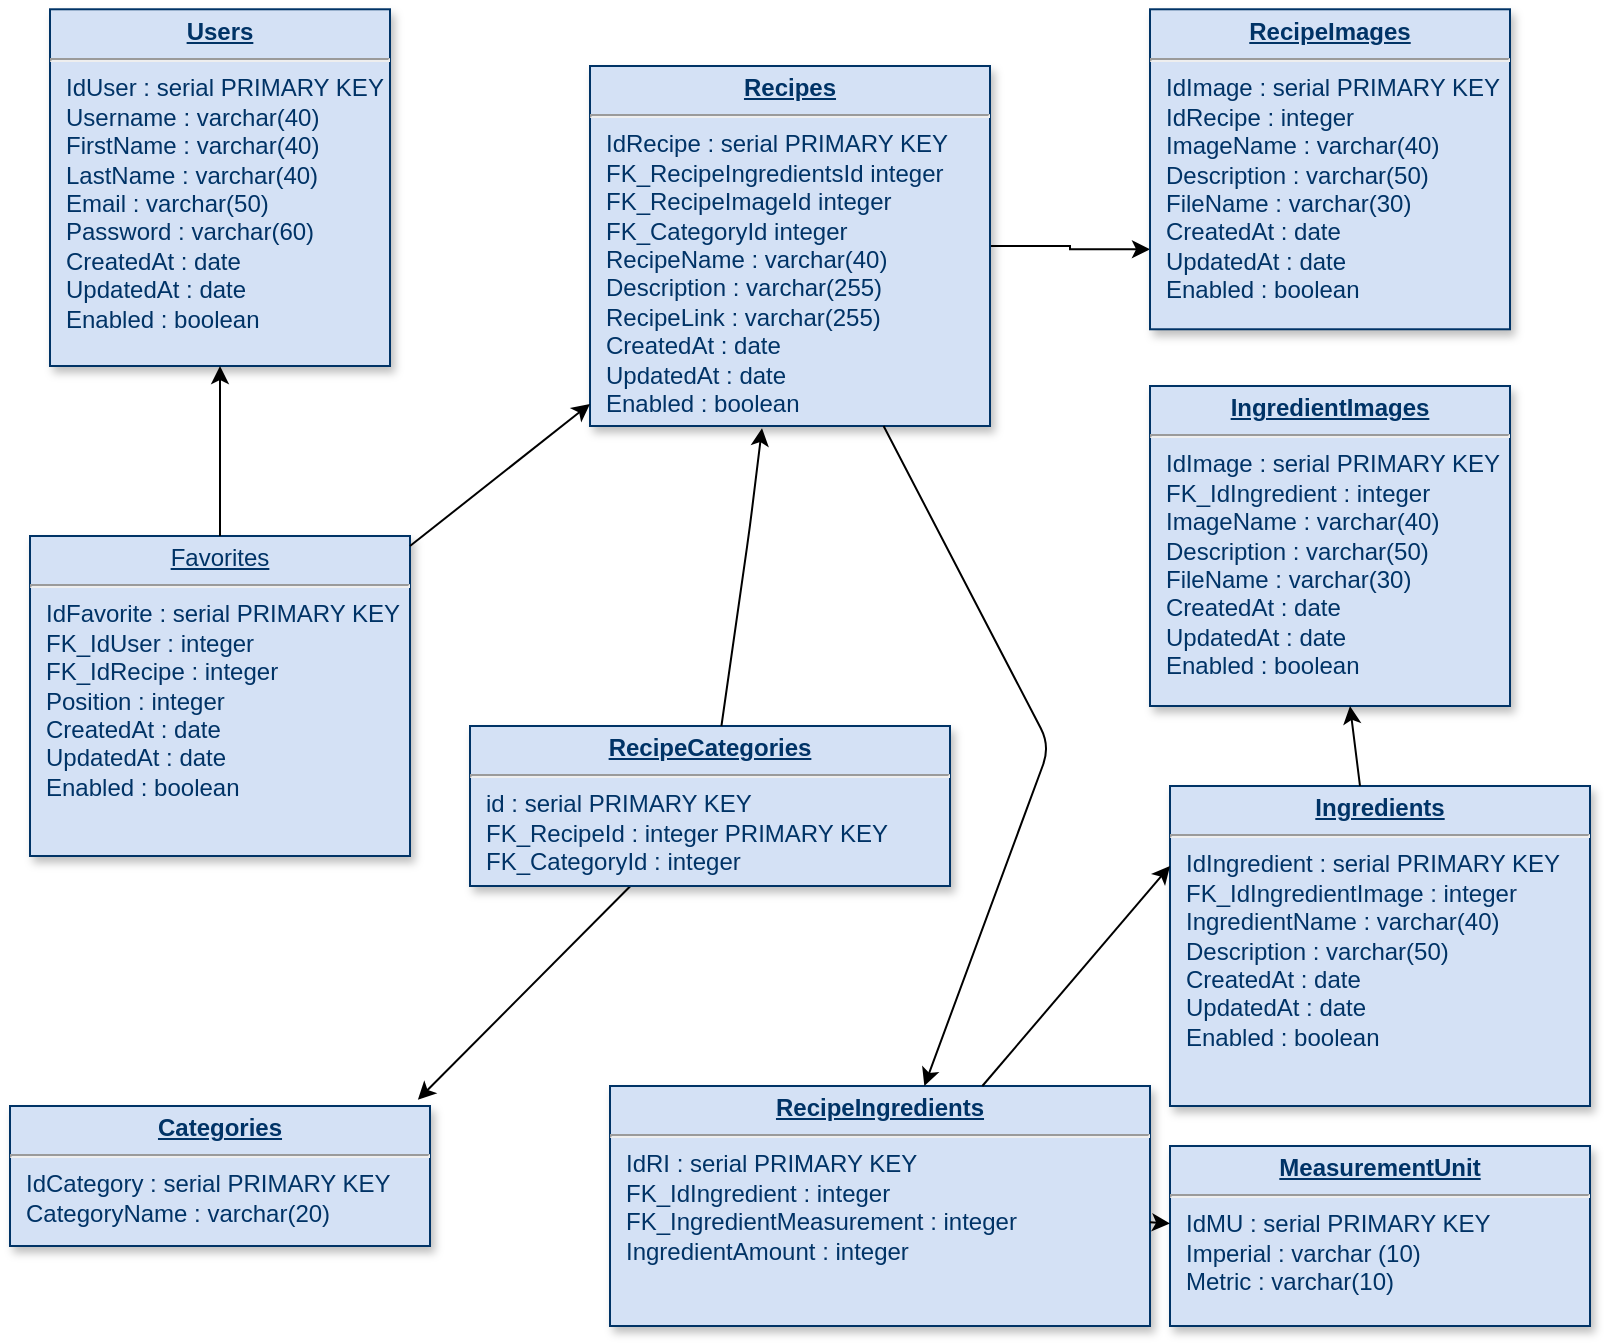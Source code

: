 <mxfile version="13.0.9" type="github">
  <diagram name="Page-1" id="efa7a0a1-bf9b-a30e-e6df-94a7791c09e9">
    <mxGraphModel dx="868" dy="470" grid="1" gridSize="10" guides="1" tooltips="1" connect="1" arrows="1" fold="1" page="1" pageScale="1" pageWidth="826" pageHeight="1169" background="#ffffff" math="0" shadow="0">
      <root>
        <mxCell id="0" />
        <mxCell id="1" parent="0" />
        <mxCell id="qRHJsKoWZS0zfLCG9A-T-116" style="edgeStyle=orthogonalEdgeStyle;rounded=0;orthogonalLoop=1;jettySize=auto;html=1;entryX=0;entryY=0.75;entryDx=0;entryDy=0;" parent="1" source="20" target="qRHJsKoWZS0zfLCG9A-T-115" edge="1">
          <mxGeometry relative="1" as="geometry" />
        </mxCell>
        <mxCell id="20" value="&lt;p style=&quot;margin: 0px ; margin-top: 4px ; text-align: center ; text-decoration: underline&quot;&gt;&lt;strong&gt;Recipes&lt;/strong&gt;&lt;/p&gt;&lt;hr&gt;&lt;p style=&quot;margin: 0px ; margin-left: 8px&quot;&gt;IdRecipe : serial PRIMARY KEY&lt;/p&gt;&lt;p style=&quot;margin: 0px ; margin-left: 8px&quot;&gt;FK_RecipeIngredientsId integer&lt;/p&gt;&lt;p style=&quot;margin: 0px ; margin-left: 8px&quot;&gt;FK_RecipeImageId integer&lt;/p&gt;&lt;p style=&quot;margin: 0px ; margin-left: 8px&quot;&gt;FK_CategoryId integer&lt;br&gt;&lt;/p&gt;&lt;p style=&quot;margin: 0px ; margin-left: 8px&quot;&gt;RecipeName : varchar(40)&lt;br&gt;&lt;/p&gt;&lt;p style=&quot;margin: 0px ; margin-left: 8px&quot;&gt;Description : varchar(255)&lt;/p&gt;&lt;p style=&quot;margin: 0px ; margin-left: 8px&quot;&gt;RecipeLink : varchar(255)&lt;br&gt;&lt;/p&gt;&lt;p style=&quot;margin: 0px ; margin-left: 8px&quot;&gt;CreatedAt : date&lt;br&gt;&lt;/p&gt;&lt;p style=&quot;margin: 0px ; margin-left: 8px&quot;&gt;UpdatedAt : date&lt;br&gt;&lt;/p&gt;&lt;p style=&quot;margin: 0px ; margin-left: 8px&quot;&gt;Enabled : boolean&lt;br&gt;&lt;/p&gt;" style="verticalAlign=top;align=left;overflow=fill;fontSize=12;fontFamily=Helvetica;html=1;strokeColor=#003366;shadow=1;fillColor=#D4E1F5;fontColor=#003366" parent="1" vertex="1">
          <mxGeometry x="310" y="50" width="200" height="180" as="geometry" />
        </mxCell>
        <mxCell id="21" value="&lt;p style=&quot;margin: 0px ; margin-top: 4px ; text-align: center ; text-decoration: underline&quot;&gt;Favorites&lt;/p&gt;&lt;hr&gt;&lt;p style=&quot;margin: 0px ; margin-left: 8px&quot;&gt;IdFavorite : serial PRIMARY KEY&lt;/p&gt;&lt;p style=&quot;margin: 0px ; margin-left: 8px&quot;&gt;FK_IdUser : integer&lt;br&gt;&lt;/p&gt;&lt;p style=&quot;margin: 0px ; margin-left: 8px&quot;&gt;FK_IdRecipe : integer&lt;/p&gt;&lt;p style=&quot;margin: 0px ; margin-left: 8px&quot;&gt;Position : integer&lt;br&gt;&lt;/p&gt;&lt;p style=&quot;margin: 0px ; margin-left: 8px&quot;&gt;CreatedAt : date&lt;br&gt;&lt;/p&gt;&lt;p style=&quot;margin: 0px ; margin-left: 8px&quot;&gt;UpdatedAt : date&lt;br&gt;&lt;/p&gt;&lt;p style=&quot;margin: 0px ; margin-left: 8px&quot;&gt;Enabled : boolean&lt;br&gt;&lt;/p&gt;" style="verticalAlign=top;align=left;overflow=fill;fontSize=12;fontFamily=Helvetica;html=1;strokeColor=#003366;shadow=1;fillColor=#D4E1F5;fontColor=#003366" parent="1" vertex="1">
          <mxGeometry x="30" y="285" width="190" height="160" as="geometry" />
        </mxCell>
        <mxCell id="25" value="&lt;p style=&quot;margin: 0px ; margin-top: 4px ; text-align: center ; text-decoration: underline&quot;&gt;&lt;strong&gt;Users&lt;/strong&gt;&lt;/p&gt;&lt;hr&gt;&lt;p style=&quot;margin: 0px ; margin-left: 8px&quot;&gt;IdUser : serial PRIMARY KEY&lt;br&gt;&lt;/p&gt;&lt;p style=&quot;margin: 0px ; margin-left: 8px&quot;&gt;Username : varchar(40)&lt;br&gt;&lt;/p&gt;&lt;p style=&quot;margin: 0px ; margin-left: 8px&quot;&gt;FirstName : varchar(40)&lt;br&gt;&lt;/p&gt;&lt;p style=&quot;margin: 0px ; margin-left: 8px&quot;&gt;LastName : varchar(40)&lt;br&gt;&lt;/p&gt;&lt;p style=&quot;margin: 0px ; margin-left: 8px&quot;&gt;Email : varchar(50)&lt;br&gt;&lt;/p&gt;&lt;p style=&quot;margin: 0px ; margin-left: 8px&quot;&gt;Password : varchar(60)&lt;br&gt;&lt;/p&gt;&lt;p style=&quot;margin: 0px ; margin-left: 8px&quot;&gt;CreatedAt : date&lt;br&gt;&lt;/p&gt;&lt;p style=&quot;margin: 0px ; margin-left: 8px&quot;&gt;UpdatedAt : date&lt;br&gt;&lt;/p&gt;&lt;p style=&quot;margin: 0px ; margin-left: 8px&quot;&gt;Enabled : boolean&lt;br&gt;&lt;/p&gt;" style="verticalAlign=top;align=left;overflow=fill;fontSize=12;fontFamily=Helvetica;html=1;strokeColor=#003366;shadow=1;fillColor=#D4E1F5;fontColor=#003366" parent="1" vertex="1">
          <mxGeometry x="40" y="21.64" width="170" height="178.36" as="geometry" />
        </mxCell>
        <mxCell id="qRHJsKoWZS0zfLCG9A-T-115" value="&lt;p style=&quot;margin: 0px ; margin-top: 4px ; text-align: center ; text-decoration: underline&quot;&gt;&lt;strong&gt;RecipeImages&lt;/strong&gt;&lt;/p&gt;&lt;hr&gt;&lt;p style=&quot;margin: 0px ; margin-left: 8px&quot;&gt;IdImage : serial PRIMARY KEY&lt;/p&gt;&lt;p style=&quot;margin: 0px ; margin-left: 8px&quot;&gt;IdRecipe : integer&lt;br&gt;&lt;/p&gt;&lt;p style=&quot;margin: 0px ; margin-left: 8px&quot;&gt;ImageName : varchar(40)&lt;br&gt;&lt;/p&gt;&lt;p style=&quot;margin: 0px ; margin-left: 8px&quot;&gt;Description : varchar(50)&lt;/p&gt;&lt;p style=&quot;margin: 0px ; margin-left: 8px&quot;&gt;FileName : varchar(30)&lt;/p&gt;&lt;p style=&quot;margin: 0px ; margin-left: 8px&quot;&gt;CreatedAt : date&lt;br&gt;&lt;/p&gt;&lt;p style=&quot;margin: 0px ; margin-left: 8px&quot;&gt;UpdatedAt : date&lt;br&gt;&lt;/p&gt;&lt;p style=&quot;margin: 0px ; margin-left: 8px&quot;&gt;Enabled : boolean&lt;br&gt;&lt;/p&gt;" style="verticalAlign=top;align=left;overflow=fill;fontSize=12;fontFamily=Helvetica;html=1;strokeColor=#003366;shadow=1;fillColor=#D4E1F5;fontColor=#003366" parent="1" vertex="1">
          <mxGeometry x="590" y="21.64" width="180" height="160" as="geometry" />
        </mxCell>
        <mxCell id="gcvE6ntHValmdrO8cjL_-103" value="&lt;p style=&quot;margin: 0px ; margin-top: 4px ; text-align: center ; text-decoration: underline&quot;&gt;&lt;strong&gt;RecipeIngredients&lt;/strong&gt;&lt;/p&gt;&lt;hr&gt;&lt;p style=&quot;margin: 0px ; margin-left: 8px&quot;&gt;IdRI : serial PRIMARY KEY&lt;/p&gt;&lt;p style=&quot;margin: 0px ; margin-left: 8px&quot;&gt;FK_IdIngredient : integer&lt;/p&gt;&lt;p style=&quot;margin: 0px ; margin-left: 8px&quot;&gt;FK_IngredientMeasurement : integer&lt;/p&gt;&lt;p style=&quot;margin: 0px ; margin-left: 8px&quot;&gt;IngredientAmount : integer&lt;br&gt;&lt;/p&gt;" style="verticalAlign=top;align=left;overflow=fill;fontSize=12;fontFamily=Helvetica;html=1;strokeColor=#003366;shadow=1;fillColor=#D4E1F5;fontColor=#003366" parent="1" vertex="1">
          <mxGeometry x="320" y="560" width="270" height="120" as="geometry" />
        </mxCell>
        <mxCell id="gcvE6ntHValmdrO8cjL_-104" value="&lt;p style=&quot;margin: 0px ; margin-top: 4px ; text-align: center ; text-decoration: underline&quot;&gt;&lt;strong&gt;Ingredients&lt;/strong&gt;&lt;/p&gt;&lt;hr&gt;&lt;p style=&quot;margin: 0px ; margin-left: 8px&quot;&gt;IdIngredient : serial PRIMARY KEY&lt;/p&gt;&lt;p style=&quot;margin: 0px ; margin-left: 8px&quot;&gt;FK_IdIngredientImage : integer&lt;br&gt;&lt;/p&gt;&lt;p style=&quot;margin: 0px ; margin-left: 8px&quot;&gt;IngredientName : varchar(40)&lt;br&gt;&lt;/p&gt;&lt;p style=&quot;margin: 0px ; margin-left: 8px&quot;&gt;Description : varchar(50)&lt;/p&gt;&lt;p style=&quot;margin: 0px ; margin-left: 8px&quot;&gt;CreatedAt : date&lt;br&gt;&lt;/p&gt;&lt;p style=&quot;margin: 0px ; margin-left: 8px&quot;&gt;UpdatedAt : date&lt;br&gt;&lt;/p&gt;&lt;p style=&quot;margin: 0px ; margin-left: 8px&quot;&gt;Enabled : boolean&lt;br&gt;&lt;/p&gt;" style="verticalAlign=top;align=left;overflow=fill;fontSize=12;fontFamily=Helvetica;html=1;strokeColor=#003366;shadow=1;fillColor=#D4E1F5;fontColor=#003366" parent="1" vertex="1">
          <mxGeometry x="600" y="410" width="210" height="160" as="geometry" />
        </mxCell>
        <mxCell id="gcvE6ntHValmdrO8cjL_-105" value="&lt;p style=&quot;margin: 0px ; margin-top: 4px ; text-align: center ; text-decoration: underline&quot;&gt;&lt;strong&gt;MeasurementUnit&lt;/strong&gt;&lt;/p&gt;&lt;hr&gt;&lt;p style=&quot;margin: 0px ; margin-left: 8px&quot;&gt;IdMU : serial PRIMARY KEY&lt;/p&gt;&lt;p style=&quot;margin: 0px ; margin-left: 8px&quot;&gt;Imperial : varchar (10)&lt;br&gt;&lt;/p&gt;&lt;p style=&quot;margin: 0px ; margin-left: 8px&quot;&gt;Metric : varchar(10)&lt;/p&gt;" style="verticalAlign=top;align=left;overflow=fill;fontSize=12;fontFamily=Helvetica;html=1;strokeColor=#003366;shadow=1;fillColor=#D4E1F5;fontColor=#003366" parent="1" vertex="1">
          <mxGeometry x="600" y="590" width="210" height="90" as="geometry" />
        </mxCell>
        <mxCell id="gcvE6ntHValmdrO8cjL_-108" value="" style="endArrow=classic;html=1;entryX=0;entryY=0.25;entryDx=0;entryDy=0;" parent="1" source="gcvE6ntHValmdrO8cjL_-103" target="gcvE6ntHValmdrO8cjL_-104" edge="1">
          <mxGeometry width="50" height="50" relative="1" as="geometry">
            <mxPoint x="380" y="440" as="sourcePoint" />
            <mxPoint x="430" y="390" as="targetPoint" />
            <Array as="points" />
          </mxGeometry>
        </mxCell>
        <mxCell id="gcvE6ntHValmdrO8cjL_-109" value="" style="endArrow=classic;html=1;" parent="1" source="gcvE6ntHValmdrO8cjL_-103" target="gcvE6ntHValmdrO8cjL_-105" edge="1">
          <mxGeometry width="50" height="50" relative="1" as="geometry">
            <mxPoint x="380" y="440" as="sourcePoint" />
            <mxPoint x="430" y="390" as="targetPoint" />
          </mxGeometry>
        </mxCell>
        <mxCell id="gcvE6ntHValmdrO8cjL_-110" value="&lt;p style=&quot;margin: 0px ; margin-top: 4px ; text-align: center ; text-decoration: underline&quot;&gt;&lt;strong&gt;IngredientImages&lt;/strong&gt;&lt;/p&gt;&lt;hr&gt;&lt;p style=&quot;margin: 0px ; margin-left: 8px&quot;&gt;IdImage : serial PRIMARY KEY&lt;/p&gt;&lt;p style=&quot;margin: 0px ; margin-left: 8px&quot;&gt;FK_IdIngredient : integer&lt;br&gt;&lt;/p&gt;&lt;p style=&quot;margin: 0px ; margin-left: 8px&quot;&gt;ImageName : varchar(40)&lt;br&gt;&lt;/p&gt;&lt;p style=&quot;margin: 0px ; margin-left: 8px&quot;&gt;Description : varchar(50)&lt;/p&gt;&lt;p style=&quot;margin: 0px ; margin-left: 8px&quot;&gt;FileName : varchar(30)&lt;/p&gt;&lt;p style=&quot;margin: 0px ; margin-left: 8px&quot;&gt;CreatedAt : date&lt;br&gt;&lt;/p&gt;&lt;p style=&quot;margin: 0px ; margin-left: 8px&quot;&gt;UpdatedAt : date&lt;br&gt;&lt;/p&gt;&lt;p style=&quot;margin: 0px ; margin-left: 8px&quot;&gt;Enabled : boolean&lt;br&gt;&lt;/p&gt;" style="verticalAlign=top;align=left;overflow=fill;fontSize=12;fontFamily=Helvetica;html=1;strokeColor=#003366;shadow=1;fillColor=#D4E1F5;fontColor=#003366" parent="1" vertex="1">
          <mxGeometry x="590" y="210" width="180" height="160" as="geometry" />
        </mxCell>
        <mxCell id="gcvE6ntHValmdrO8cjL_-111" value="" style="endArrow=classic;html=1;" parent="1" source="gcvE6ntHValmdrO8cjL_-104" target="gcvE6ntHValmdrO8cjL_-110" edge="1">
          <mxGeometry width="50" height="50" relative="1" as="geometry">
            <mxPoint x="380" y="440" as="sourcePoint" />
            <mxPoint x="430" y="390" as="targetPoint" />
          </mxGeometry>
        </mxCell>
        <mxCell id="gcvE6ntHValmdrO8cjL_-113" value="" style="endArrow=classic;html=1;" parent="1" source="21" target="20" edge="1">
          <mxGeometry width="50" height="50" relative="1" as="geometry">
            <mxPoint x="380" y="440" as="sourcePoint" />
            <mxPoint x="430" y="390" as="targetPoint" />
          </mxGeometry>
        </mxCell>
        <mxCell id="gcvE6ntHValmdrO8cjL_-114" value="" style="endArrow=classic;html=1;" parent="1" source="20" target="gcvE6ntHValmdrO8cjL_-103" edge="1">
          <mxGeometry width="50" height="50" relative="1" as="geometry">
            <mxPoint x="380" y="440" as="sourcePoint" />
            <mxPoint x="430" y="390" as="targetPoint" />
            <Array as="points">
              <mxPoint x="540" y="390" />
            </Array>
          </mxGeometry>
        </mxCell>
        <mxCell id="gcvE6ntHValmdrO8cjL_-115" value="" style="endArrow=classic;html=1;" parent="1" source="21" target="25" edge="1">
          <mxGeometry width="50" height="50" relative="1" as="geometry">
            <mxPoint x="380" y="440" as="sourcePoint" />
            <mxPoint x="430" y="390" as="targetPoint" />
          </mxGeometry>
        </mxCell>
        <mxCell id="3b8TuI8GrO-3BaF0r8a0-25" value="&lt;p style=&quot;margin: 0px ; margin-top: 4px ; text-align: center ; text-decoration: underline&quot;&gt;&lt;strong&gt;Categories&lt;/strong&gt;&lt;/p&gt;&lt;hr&gt;&lt;p style=&quot;margin: 0px ; margin-left: 8px&quot;&gt;IdCategory : serial PRIMARY KEY&lt;/p&gt;&lt;p style=&quot;margin: 0px ; margin-left: 8px&quot;&gt;CategoryName : varchar(20)&lt;br&gt;&lt;/p&gt;" style="verticalAlign=top;align=left;overflow=fill;fontSize=12;fontFamily=Helvetica;html=1;strokeColor=#003366;shadow=1;fillColor=#D4E1F5;fontColor=#003366" parent="1" vertex="1">
          <mxGeometry x="20" y="570" width="210" height="70" as="geometry" />
        </mxCell>
        <mxCell id="3b8TuI8GrO-3BaF0r8a0-26" value="" style="endArrow=classic;html=1;entryX=0.971;entryY=-0.044;entryDx=0;entryDy=0;entryPerimeter=0;" parent="1" source="pH5bw3mVas5SY8rWkXME-25" target="3b8TuI8GrO-3BaF0r8a0-25" edge="1">
          <mxGeometry width="50" height="50" relative="1" as="geometry">
            <mxPoint x="390" y="440" as="sourcePoint" />
            <mxPoint x="440" y="390" as="targetPoint" />
          </mxGeometry>
        </mxCell>
        <mxCell id="pH5bw3mVas5SY8rWkXME-25" value="&lt;p style=&quot;margin: 0px ; margin-top: 4px ; text-align: center ; text-decoration: underline&quot;&gt;&lt;strong&gt;RecipeCategories&lt;/strong&gt;&lt;/p&gt;&lt;hr&gt;&lt;p style=&quot;margin: 0px ; margin-left: 8px&quot;&gt;id : serial PRIMARY KEY&lt;/p&gt;&lt;p style=&quot;margin: 0px ; margin-left: 8px&quot;&gt;FK_RecipeId : integer PRIMARY KEY&lt;/p&gt;&lt;p style=&quot;margin: 0px ; margin-left: 8px&quot;&gt;FK_CategoryId : integer&lt;br&gt;&lt;/p&gt;&lt;p style=&quot;margin: 0px ; margin-left: 8px&quot;&gt;&lt;br&gt;&lt;/p&gt;" style="verticalAlign=top;align=left;overflow=fill;fontSize=12;fontFamily=Helvetica;html=1;strokeColor=#003366;shadow=1;fillColor=#D4E1F5;fontColor=#003366" parent="1" vertex="1">
          <mxGeometry x="250" y="380" width="240" height="80" as="geometry" />
        </mxCell>
        <mxCell id="pH5bw3mVas5SY8rWkXME-26" value="" style="endArrow=classic;html=1;entryX=0.43;entryY=1.006;entryDx=0;entryDy=0;entryPerimeter=0;" parent="1" source="pH5bw3mVas5SY8rWkXME-25" target="20" edge="1">
          <mxGeometry width="50" height="50" relative="1" as="geometry">
            <mxPoint x="390" y="500" as="sourcePoint" />
            <mxPoint x="440" y="450" as="targetPoint" />
            <Array as="points">
              <mxPoint x="390" y="280" />
            </Array>
          </mxGeometry>
        </mxCell>
      </root>
    </mxGraphModel>
  </diagram>
</mxfile>
